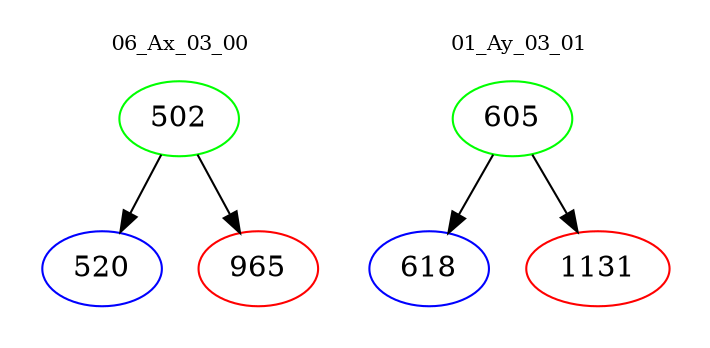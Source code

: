digraph{
subgraph cluster_0 {
color = white
label = "06_Ax_03_00";
fontsize=10;
T0_502 [label="502", color="green"]
T0_502 -> T0_520 [color="black"]
T0_520 [label="520", color="blue"]
T0_502 -> T0_965 [color="black"]
T0_965 [label="965", color="red"]
}
subgraph cluster_1 {
color = white
label = "01_Ay_03_01";
fontsize=10;
T1_605 [label="605", color="green"]
T1_605 -> T1_618 [color="black"]
T1_618 [label="618", color="blue"]
T1_605 -> T1_1131 [color="black"]
T1_1131 [label="1131", color="red"]
}
}

